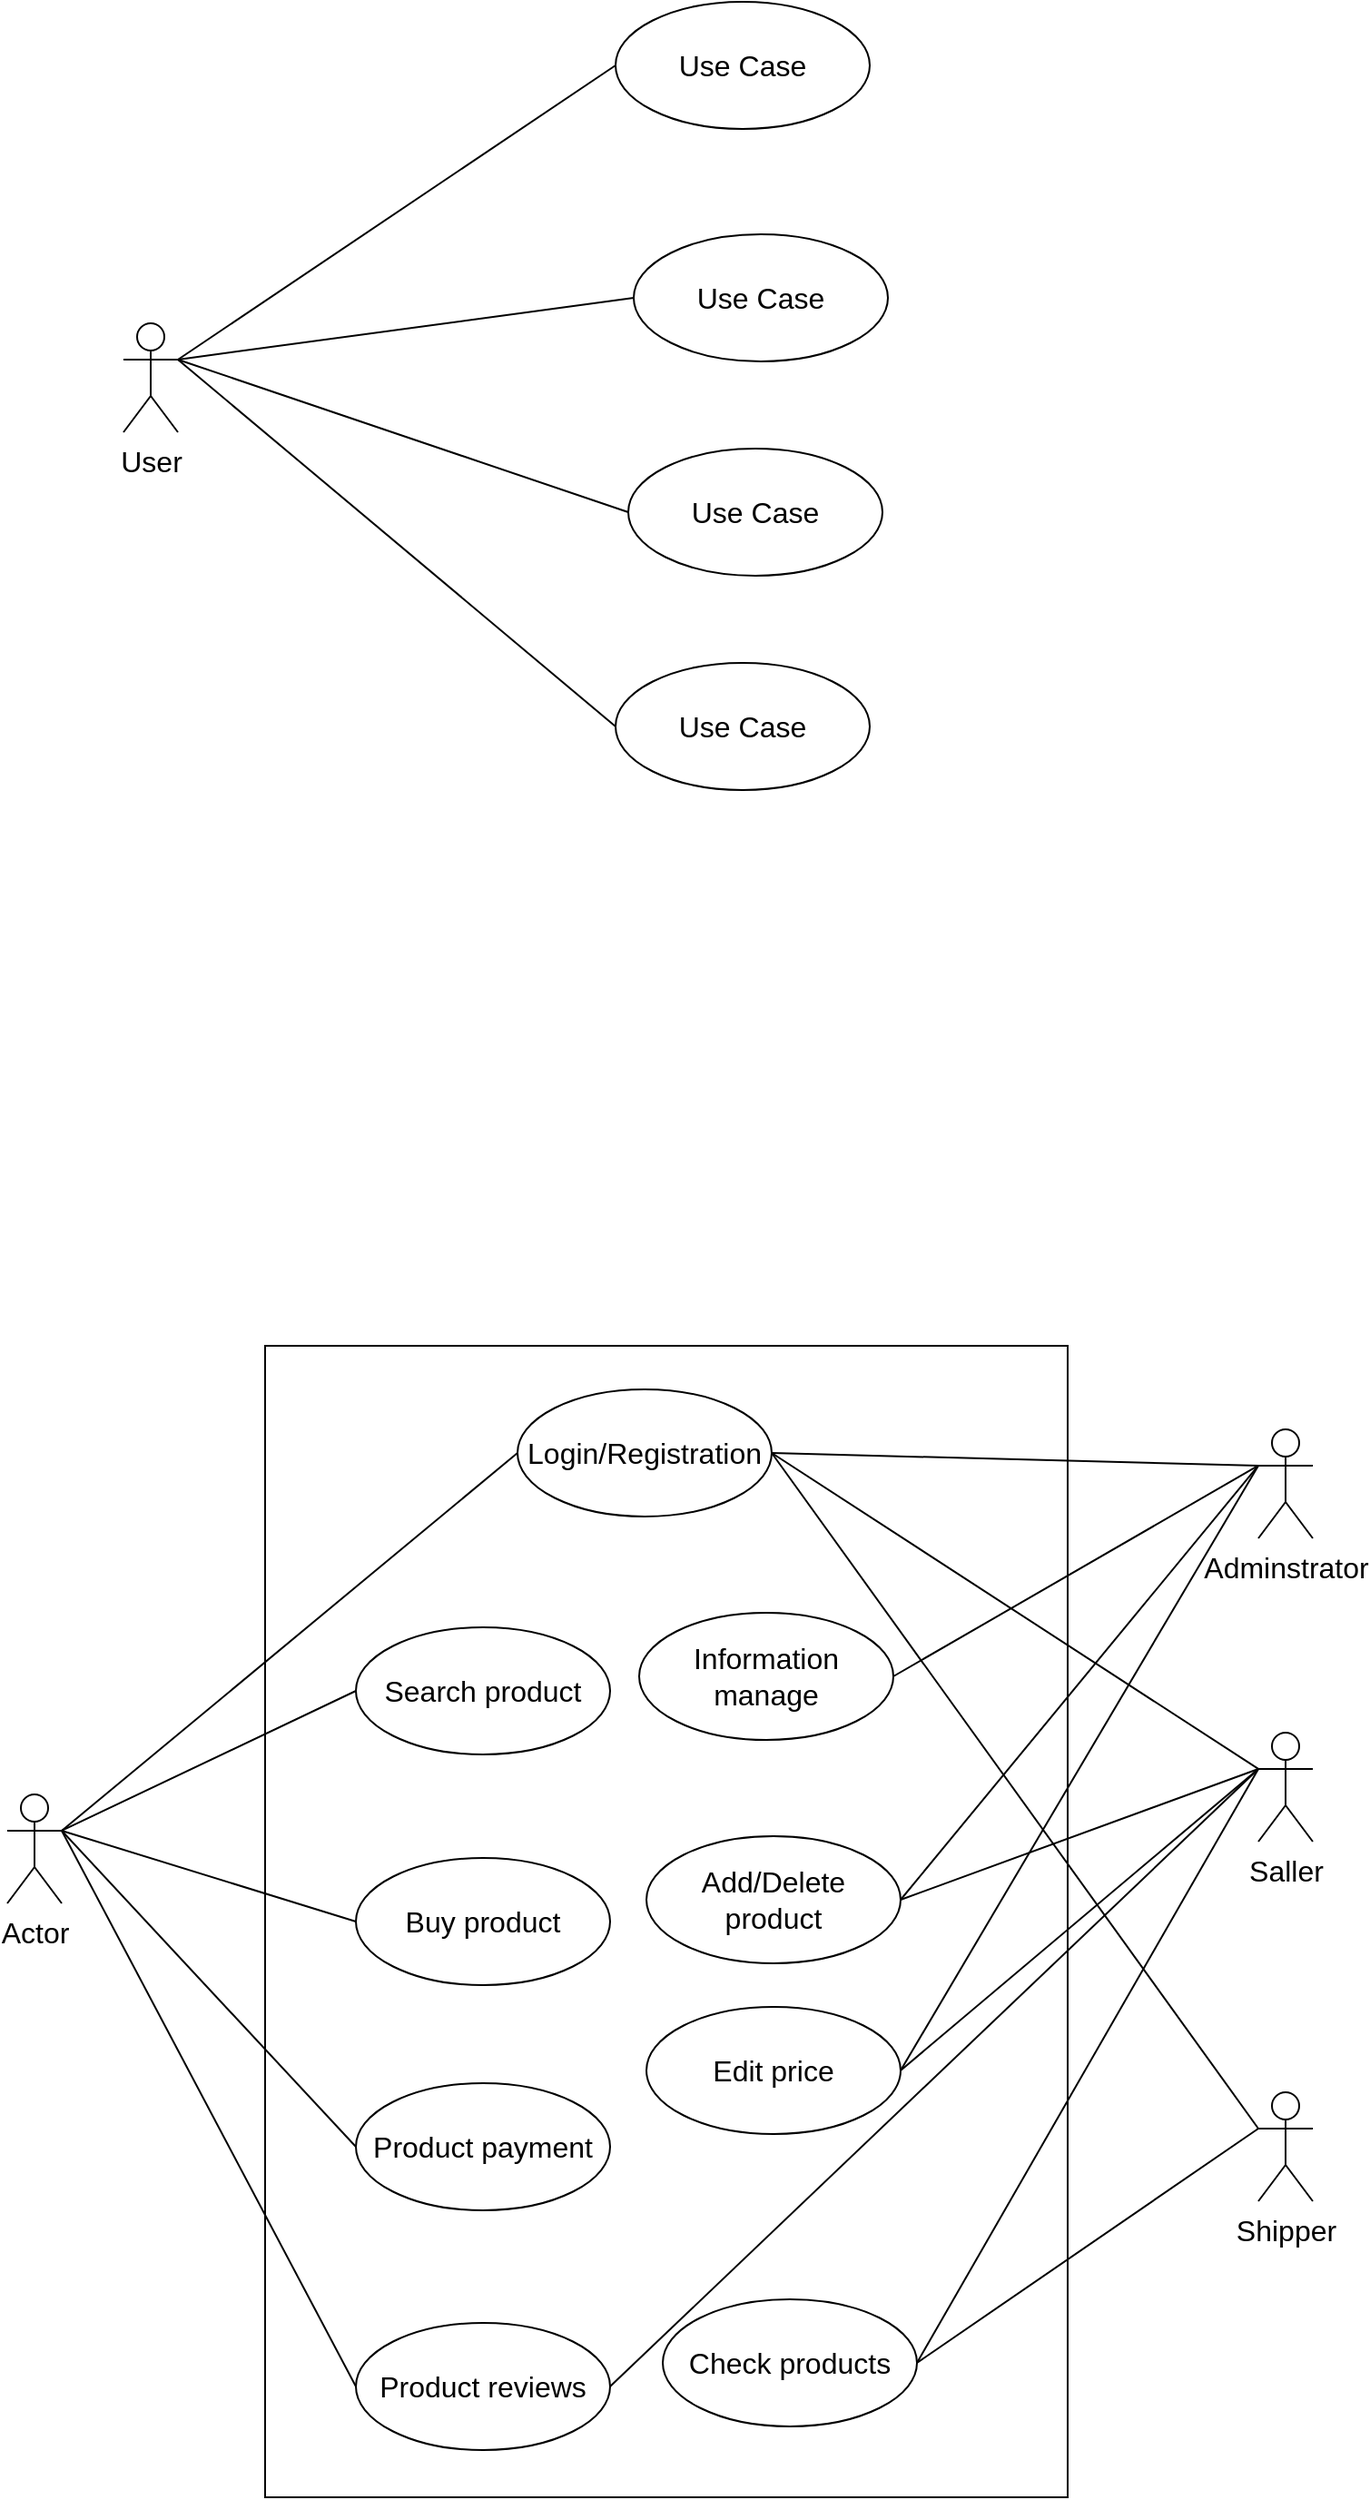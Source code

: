 <mxfile version="22.1.11" type="github">
  <diagram name="Trang-1" id="pjU9L12F9OEndrFQ8qn7">
    <mxGraphModel dx="2229" dy="1520" grid="0" gridSize="10" guides="1" tooltips="1" connect="1" arrows="1" fold="1" page="0" pageScale="1" pageWidth="827" pageHeight="1169" math="0" shadow="0">
      <root>
        <mxCell id="0" />
        <mxCell id="1" parent="0" />
        <mxCell id="qbEZwwLNM0p_aIT6_-CI-54" value="" style="html=1;whiteSpace=wrap;fontSize=16;" vertex="1" parent="1">
          <mxGeometry x="-91" y="730" width="442" height="634" as="geometry" />
        </mxCell>
        <mxCell id="5OUAT-iSBEpZO8xYCpOZ-1" value="User" style="shape=umlActor;verticalLabelPosition=bottom;verticalAlign=top;html=1;fontSize=16;" parent="1" vertex="1">
          <mxGeometry x="-169" y="167" width="30" height="60" as="geometry" />
        </mxCell>
        <mxCell id="qbEZwwLNM0p_aIT6_-CI-1" value="" style="endArrow=none;html=1;rounded=0;fontSize=12;startSize=8;endSize=8;curved=1;exitX=1;exitY=0.333;exitDx=0;exitDy=0;exitPerimeter=0;entryX=0;entryY=0.5;entryDx=0;entryDy=0;" edge="1" parent="1" source="5OUAT-iSBEpZO8xYCpOZ-1" target="qbEZwwLNM0p_aIT6_-CI-3">
          <mxGeometry relative="1" as="geometry">
            <mxPoint x="-82" y="67" as="sourcePoint" />
            <mxPoint x="78" y="67" as="targetPoint" />
          </mxGeometry>
        </mxCell>
        <mxCell id="qbEZwwLNM0p_aIT6_-CI-3" value="Use Case" style="ellipse;whiteSpace=wrap;html=1;fontSize=16;" vertex="1" parent="1">
          <mxGeometry x="102" y="-10" width="140" height="70" as="geometry" />
        </mxCell>
        <mxCell id="qbEZwwLNM0p_aIT6_-CI-4" value="Use Case" style="ellipse;whiteSpace=wrap;html=1;fontSize=16;" vertex="1" parent="1">
          <mxGeometry x="112" y="118" width="140" height="70" as="geometry" />
        </mxCell>
        <mxCell id="qbEZwwLNM0p_aIT6_-CI-5" value="Use Case" style="ellipse;whiteSpace=wrap;html=1;fontSize=16;" vertex="1" parent="1">
          <mxGeometry x="109" y="236" width="140" height="70" as="geometry" />
        </mxCell>
        <mxCell id="qbEZwwLNM0p_aIT6_-CI-6" value="Use Case" style="ellipse;whiteSpace=wrap;html=1;fontSize=16;" vertex="1" parent="1">
          <mxGeometry x="102" y="354" width="140" height="70" as="geometry" />
        </mxCell>
        <mxCell id="qbEZwwLNM0p_aIT6_-CI-7" value="" style="endArrow=none;html=1;rounded=0;fontSize=12;startSize=8;endSize=8;curved=1;entryX=0;entryY=0.5;entryDx=0;entryDy=0;exitX=1;exitY=0.333;exitDx=0;exitDy=0;exitPerimeter=0;" edge="1" parent="1" source="5OUAT-iSBEpZO8xYCpOZ-1" target="qbEZwwLNM0p_aIT6_-CI-4">
          <mxGeometry relative="1" as="geometry">
            <mxPoint x="-71" y="102" as="sourcePoint" />
            <mxPoint x="89" y="102" as="targetPoint" />
          </mxGeometry>
        </mxCell>
        <mxCell id="qbEZwwLNM0p_aIT6_-CI-8" value="" style="endArrow=none;html=1;rounded=0;fontSize=12;startSize=8;endSize=8;curved=1;entryX=0;entryY=0.5;entryDx=0;entryDy=0;exitX=1;exitY=0.333;exitDx=0;exitDy=0;exitPerimeter=0;" edge="1" parent="1" source="5OUAT-iSBEpZO8xYCpOZ-1" target="qbEZwwLNM0p_aIT6_-CI-5">
          <mxGeometry relative="1" as="geometry">
            <mxPoint x="-93" y="188" as="sourcePoint" />
            <mxPoint x="67" y="188" as="targetPoint" />
          </mxGeometry>
        </mxCell>
        <mxCell id="qbEZwwLNM0p_aIT6_-CI-9" value="" style="endArrow=none;html=1;rounded=0;fontSize=12;startSize=8;endSize=8;curved=1;entryX=0;entryY=0.5;entryDx=0;entryDy=0;exitX=1;exitY=0.333;exitDx=0;exitDy=0;exitPerimeter=0;" edge="1" parent="1" source="5OUAT-iSBEpZO8xYCpOZ-1" target="qbEZwwLNM0p_aIT6_-CI-6">
          <mxGeometry relative="1" as="geometry">
            <mxPoint x="-119" y="71" as="sourcePoint" />
            <mxPoint x="56" y="247" as="targetPoint" />
          </mxGeometry>
        </mxCell>
        <mxCell id="qbEZwwLNM0p_aIT6_-CI-10" value="Actor" style="shape=umlActor;verticalLabelPosition=bottom;verticalAlign=top;html=1;fontSize=16;" vertex="1" parent="1">
          <mxGeometry x="-233" y="977" width="30" height="60" as="geometry" />
        </mxCell>
        <mxCell id="qbEZwwLNM0p_aIT6_-CI-11" value="Adminstrator" style="shape=umlActor;verticalLabelPosition=bottom;verticalAlign=top;html=1;fontSize=16;" vertex="1" parent="1">
          <mxGeometry x="456" y="776" width="30" height="60" as="geometry" />
        </mxCell>
        <mxCell id="qbEZwwLNM0p_aIT6_-CI-12" value="Login/Registration" style="ellipse;whiteSpace=wrap;html=1;fontSize=16;" vertex="1" parent="1">
          <mxGeometry x="48" y="754" width="140" height="70" as="geometry" />
        </mxCell>
        <mxCell id="qbEZwwLNM0p_aIT6_-CI-13" value="Search product" style="ellipse;whiteSpace=wrap;html=1;fontSize=16;" vertex="1" parent="1">
          <mxGeometry x="-41" y="885" width="140" height="70" as="geometry" />
        </mxCell>
        <mxCell id="qbEZwwLNM0p_aIT6_-CI-14" value="Buy product" style="ellipse;whiteSpace=wrap;html=1;fontSize=16;" vertex="1" parent="1">
          <mxGeometry x="-41" y="1012" width="140" height="70" as="geometry" />
        </mxCell>
        <mxCell id="qbEZwwLNM0p_aIT6_-CI-15" value="Product payment" style="ellipse;whiteSpace=wrap;html=1;fontSize=16;" vertex="1" parent="1">
          <mxGeometry x="-41" y="1136" width="140" height="70" as="geometry" />
        </mxCell>
        <mxCell id="qbEZwwLNM0p_aIT6_-CI-16" value="Product reviews" style="ellipse;whiteSpace=wrap;html=1;fontSize=16;" vertex="1" parent="1">
          <mxGeometry x="-41" y="1268" width="140" height="70" as="geometry" />
        </mxCell>
        <mxCell id="qbEZwwLNM0p_aIT6_-CI-17" value="Add/Delete&lt;br&gt;product" style="ellipse;whiteSpace=wrap;html=1;fontSize=16;" vertex="1" parent="1">
          <mxGeometry x="119" y="1000" width="140" height="70" as="geometry" />
        </mxCell>
        <mxCell id="qbEZwwLNM0p_aIT6_-CI-18" value="Edit price" style="ellipse;whiteSpace=wrap;html=1;fontSize=16;" vertex="1" parent="1">
          <mxGeometry x="119" y="1094" width="140" height="70" as="geometry" />
        </mxCell>
        <mxCell id="qbEZwwLNM0p_aIT6_-CI-20" value="Saller" style="shape=umlActor;verticalLabelPosition=bottom;verticalAlign=top;html=1;fontSize=16;" vertex="1" parent="1">
          <mxGeometry x="456" y="943" width="30" height="60" as="geometry" />
        </mxCell>
        <mxCell id="qbEZwwLNM0p_aIT6_-CI-21" value="Shipper" style="shape=umlActor;verticalLabelPosition=bottom;verticalAlign=top;html=1;fontSize=16;" vertex="1" parent="1">
          <mxGeometry x="456" y="1141" width="30" height="60" as="geometry" />
        </mxCell>
        <mxCell id="qbEZwwLNM0p_aIT6_-CI-22" value="Check products" style="ellipse;whiteSpace=wrap;html=1;fontSize=16;" vertex="1" parent="1">
          <mxGeometry x="128" y="1255" width="140" height="70" as="geometry" />
        </mxCell>
        <mxCell id="qbEZwwLNM0p_aIT6_-CI-24" value="" style="endArrow=none;html=1;rounded=0;fontSize=12;startSize=8;endSize=8;curved=1;entryX=0;entryY=0.333;entryDx=0;entryDy=0;entryPerimeter=0;exitX=1;exitY=0.5;exitDx=0;exitDy=0;" edge="1" parent="1" source="qbEZwwLNM0p_aIT6_-CI-12" target="qbEZwwLNM0p_aIT6_-CI-20">
          <mxGeometry relative="1" as="geometry">
            <mxPoint x="136" y="854" as="sourcePoint" />
            <mxPoint x="296" y="854" as="targetPoint" />
          </mxGeometry>
        </mxCell>
        <mxCell id="qbEZwwLNM0p_aIT6_-CI-25" value="" style="endArrow=none;html=1;rounded=0;fontSize=12;startSize=8;endSize=8;curved=1;entryX=0;entryY=0.333;entryDx=0;entryDy=0;entryPerimeter=0;exitX=1;exitY=0.5;exitDx=0;exitDy=0;" edge="1" parent="1" source="qbEZwwLNM0p_aIT6_-CI-12" target="qbEZwwLNM0p_aIT6_-CI-11">
          <mxGeometry relative="1" as="geometry">
            <mxPoint x="136" y="854" as="sourcePoint" />
            <mxPoint x="296" y="854" as="targetPoint" />
          </mxGeometry>
        </mxCell>
        <mxCell id="qbEZwwLNM0p_aIT6_-CI-27" value="" style="endArrow=none;html=1;rounded=0;fontSize=12;startSize=8;endSize=8;curved=1;entryX=0;entryY=0.5;entryDx=0;entryDy=0;exitX=1;exitY=0.333;exitDx=0;exitDy=0;exitPerimeter=0;" edge="1" parent="1" source="qbEZwwLNM0p_aIT6_-CI-10" target="qbEZwwLNM0p_aIT6_-CI-12">
          <mxGeometry relative="1" as="geometry">
            <mxPoint x="-95" y="926" as="sourcePoint" />
            <mxPoint x="65" y="926" as="targetPoint" />
          </mxGeometry>
        </mxCell>
        <mxCell id="qbEZwwLNM0p_aIT6_-CI-28" value="" style="endArrow=none;html=1;rounded=0;fontSize=12;startSize=8;endSize=8;curved=1;exitX=1;exitY=0.333;exitDx=0;exitDy=0;exitPerimeter=0;entryX=0;entryY=0.5;entryDx=0;entryDy=0;" edge="1" parent="1" source="qbEZwwLNM0p_aIT6_-CI-10" target="qbEZwwLNM0p_aIT6_-CI-13">
          <mxGeometry relative="1" as="geometry">
            <mxPoint x="-206" y="926" as="sourcePoint" />
            <mxPoint x="-46" y="926" as="targetPoint" />
          </mxGeometry>
        </mxCell>
        <mxCell id="qbEZwwLNM0p_aIT6_-CI-29" value="" style="endArrow=none;html=1;rounded=0;fontSize=12;startSize=8;endSize=8;curved=1;entryX=0;entryY=0.5;entryDx=0;entryDy=0;exitX=1;exitY=0.333;exitDx=0;exitDy=0;exitPerimeter=0;" edge="1" parent="1" source="qbEZwwLNM0p_aIT6_-CI-10" target="qbEZwwLNM0p_aIT6_-CI-14">
          <mxGeometry relative="1" as="geometry">
            <mxPoint x="-131" y="1224" as="sourcePoint" />
            <mxPoint x="29" y="1224" as="targetPoint" />
          </mxGeometry>
        </mxCell>
        <mxCell id="qbEZwwLNM0p_aIT6_-CI-30" value="" style="endArrow=none;html=1;rounded=0;fontSize=12;startSize=8;endSize=8;curved=1;exitX=1;exitY=0.333;exitDx=0;exitDy=0;exitPerimeter=0;entryX=0;entryY=0.5;entryDx=0;entryDy=0;" edge="1" parent="1" source="qbEZwwLNM0p_aIT6_-CI-10" target="qbEZwwLNM0p_aIT6_-CI-15">
          <mxGeometry relative="1" as="geometry">
            <mxPoint x="-131" y="1224" as="sourcePoint" />
            <mxPoint x="29" y="1224" as="targetPoint" />
          </mxGeometry>
        </mxCell>
        <mxCell id="qbEZwwLNM0p_aIT6_-CI-31" value="" style="endArrow=none;html=1;rounded=0;fontSize=12;startSize=8;endSize=8;curved=1;entryX=0;entryY=0.5;entryDx=0;entryDy=0;exitX=1;exitY=0.333;exitDx=0;exitDy=0;exitPerimeter=0;" edge="1" parent="1" source="qbEZwwLNM0p_aIT6_-CI-10" target="qbEZwwLNM0p_aIT6_-CI-16">
          <mxGeometry relative="1" as="geometry">
            <mxPoint x="-131" y="1224" as="sourcePoint" />
            <mxPoint x="29" y="1224" as="targetPoint" />
          </mxGeometry>
        </mxCell>
        <mxCell id="qbEZwwLNM0p_aIT6_-CI-32" value="" style="endArrow=none;html=1;rounded=0;fontSize=12;startSize=8;endSize=8;curved=1;entryX=0;entryY=0.333;entryDx=0;entryDy=0;entryPerimeter=0;exitX=1;exitY=0.5;exitDx=0;exitDy=0;" edge="1" parent="1" source="qbEZwwLNM0p_aIT6_-CI-17" target="qbEZwwLNM0p_aIT6_-CI-20">
          <mxGeometry relative="1" as="geometry">
            <mxPoint x="294" y="1220" as="sourcePoint" />
            <mxPoint x="454" y="1220" as="targetPoint" />
          </mxGeometry>
        </mxCell>
        <mxCell id="qbEZwwLNM0p_aIT6_-CI-34" value="" style="endArrow=none;html=1;rounded=0;fontSize=12;startSize=8;endSize=8;curved=1;entryX=0;entryY=0.333;entryDx=0;entryDy=0;entryPerimeter=0;exitX=1;exitY=0.5;exitDx=0;exitDy=0;" edge="1" parent="1" source="qbEZwwLNM0p_aIT6_-CI-22" target="qbEZwwLNM0p_aIT6_-CI-21">
          <mxGeometry relative="1" as="geometry">
            <mxPoint x="294" y="1220" as="sourcePoint" />
            <mxPoint x="454" y="1220" as="targetPoint" />
          </mxGeometry>
        </mxCell>
        <mxCell id="qbEZwwLNM0p_aIT6_-CI-36" value="" style="endArrow=none;html=1;rounded=0;fontSize=12;startSize=8;endSize=8;curved=1;entryX=0;entryY=0.333;entryDx=0;entryDy=0;entryPerimeter=0;exitX=1;exitY=0.5;exitDx=0;exitDy=0;" edge="1" parent="1" source="qbEZwwLNM0p_aIT6_-CI-18" target="qbEZwwLNM0p_aIT6_-CI-20">
          <mxGeometry relative="1" as="geometry">
            <mxPoint x="294" y="1220" as="sourcePoint" />
            <mxPoint x="454" y="1220" as="targetPoint" />
          </mxGeometry>
        </mxCell>
        <mxCell id="qbEZwwLNM0p_aIT6_-CI-37" value="" style="endArrow=none;html=1;rounded=0;fontSize=12;startSize=8;endSize=8;curved=1;entryX=0;entryY=0.333;entryDx=0;entryDy=0;entryPerimeter=0;exitX=1;exitY=0.5;exitDx=0;exitDy=0;" edge="1" parent="1" source="qbEZwwLNM0p_aIT6_-CI-22" target="qbEZwwLNM0p_aIT6_-CI-20">
          <mxGeometry relative="1" as="geometry">
            <mxPoint x="183" y="1258" as="sourcePoint" />
            <mxPoint x="486" y="990" as="targetPoint" />
          </mxGeometry>
        </mxCell>
        <mxCell id="qbEZwwLNM0p_aIT6_-CI-45" value="" style="endArrow=none;html=1;rounded=0;fontSize=12;startSize=8;endSize=8;curved=1;entryX=0;entryY=0.333;entryDx=0;entryDy=0;entryPerimeter=0;exitX=1;exitY=0.5;exitDx=0;exitDy=0;" edge="1" parent="1" source="qbEZwwLNM0p_aIT6_-CI-16" target="qbEZwwLNM0p_aIT6_-CI-20">
          <mxGeometry relative="1" as="geometry">
            <mxPoint x="307" y="1105" as="sourcePoint" />
            <mxPoint x="467" y="1105" as="targetPoint" />
          </mxGeometry>
        </mxCell>
        <mxCell id="qbEZwwLNM0p_aIT6_-CI-46" value="" style="endArrow=none;html=1;rounded=0;fontSize=12;startSize=8;endSize=8;curved=1;entryX=0;entryY=0.333;entryDx=0;entryDy=0;entryPerimeter=0;exitX=1;exitY=0.5;exitDx=0;exitDy=0;" edge="1" parent="1" source="qbEZwwLNM0p_aIT6_-CI-17" target="qbEZwwLNM0p_aIT6_-CI-11">
          <mxGeometry relative="1" as="geometry">
            <mxPoint x="251" y="1042" as="sourcePoint" />
            <mxPoint x="411" y="1042" as="targetPoint" />
          </mxGeometry>
        </mxCell>
        <mxCell id="qbEZwwLNM0p_aIT6_-CI-52" value="" style="endArrow=none;html=1;rounded=0;fontSize=12;startSize=8;endSize=8;curved=1;entryX=0;entryY=0.333;entryDx=0;entryDy=0;entryPerimeter=0;exitX=1;exitY=0.5;exitDx=0;exitDy=0;" edge="1" parent="1" source="qbEZwwLNM0p_aIT6_-CI-12" target="qbEZwwLNM0p_aIT6_-CI-21">
          <mxGeometry relative="1" as="geometry">
            <mxPoint x="251" y="1042" as="sourcePoint" />
            <mxPoint x="411" y="1042" as="targetPoint" />
          </mxGeometry>
        </mxCell>
        <mxCell id="qbEZwwLNM0p_aIT6_-CI-53" value="" style="endArrow=none;html=1;rounded=0;fontSize=12;startSize=8;endSize=8;curved=1;entryX=0;entryY=0.333;entryDx=0;entryDy=0;entryPerimeter=0;exitX=1;exitY=0.5;exitDx=0;exitDy=0;" edge="1" parent="1" source="qbEZwwLNM0p_aIT6_-CI-18" target="qbEZwwLNM0p_aIT6_-CI-11">
          <mxGeometry relative="1" as="geometry">
            <mxPoint x="177" y="1068" as="sourcePoint" />
            <mxPoint x="337" y="1068" as="targetPoint" />
          </mxGeometry>
        </mxCell>
        <mxCell id="qbEZwwLNM0p_aIT6_-CI-55" value="Information manage" style="ellipse;whiteSpace=wrap;html=1;fontSize=16;" vertex="1" parent="1">
          <mxGeometry x="115" y="877" width="140" height="70" as="geometry" />
        </mxCell>
        <mxCell id="qbEZwwLNM0p_aIT6_-CI-61" value="" style="endArrow=none;html=1;rounded=0;fontSize=12;startSize=8;endSize=8;curved=1;entryX=0;entryY=0.333;entryDx=0;entryDy=0;entryPerimeter=0;exitX=1;exitY=0.5;exitDx=0;exitDy=0;" edge="1" parent="1" source="qbEZwwLNM0p_aIT6_-CI-55" target="qbEZwwLNM0p_aIT6_-CI-11">
          <mxGeometry relative="1" as="geometry">
            <mxPoint x="50" y="1060" as="sourcePoint" />
            <mxPoint x="210" y="1060" as="targetPoint" />
          </mxGeometry>
        </mxCell>
      </root>
    </mxGraphModel>
  </diagram>
</mxfile>
